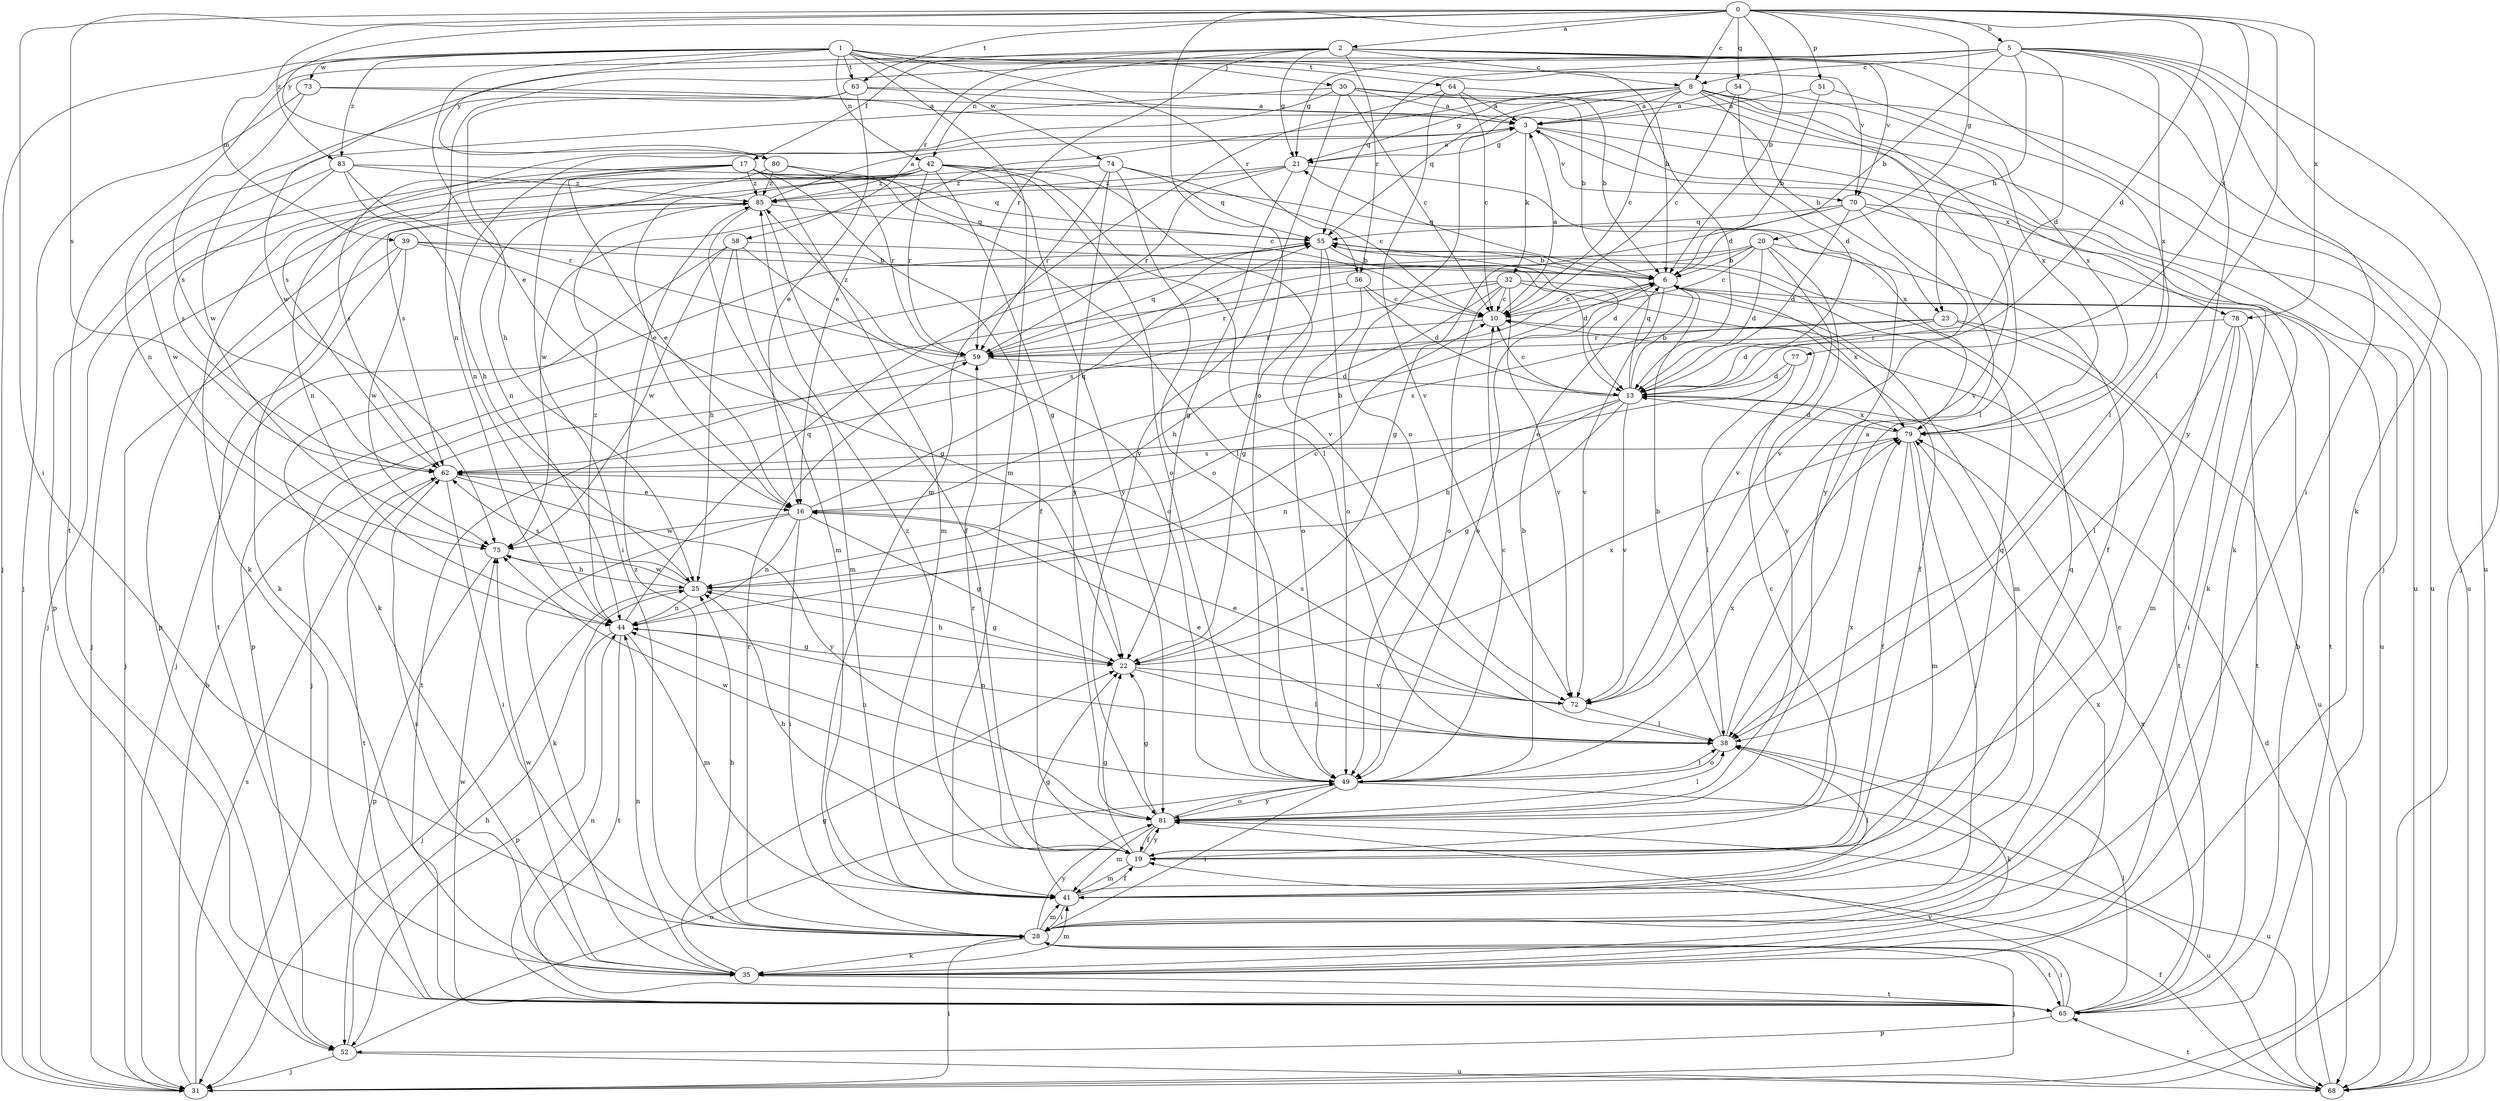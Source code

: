 strict digraph  {
0;
1;
2;
3;
5;
6;
8;
10;
13;
16;
17;
19;
20;
21;
22;
23;
25;
28;
30;
31;
32;
35;
38;
39;
41;
42;
44;
49;
51;
52;
54;
55;
56;
58;
59;
62;
63;
64;
65;
68;
70;
72;
73;
74;
75;
77;
78;
79;
80;
81;
83;
85;
0 -> 2  [label=a];
0 -> 5  [label=b];
0 -> 6  [label=b];
0 -> 8  [label=c];
0 -> 13  [label=d];
0 -> 20  [label=g];
0 -> 28  [label=i];
0 -> 38  [label=l];
0 -> 49  [label=o];
0 -> 51  [label=p];
0 -> 54  [label=q];
0 -> 62  [label=s];
0 -> 63  [label=t];
0 -> 77  [label=x];
0 -> 78  [label=x];
0 -> 80  [label=y];
0 -> 83  [label=z];
1 -> 6  [label=b];
1 -> 16  [label=e];
1 -> 30  [label=j];
1 -> 31  [label=j];
1 -> 39  [label=m];
1 -> 41  [label=m];
1 -> 42  [label=n];
1 -> 56  [label=r];
1 -> 63  [label=t];
1 -> 64  [label=t];
1 -> 70  [label=v];
1 -> 73  [label=w];
1 -> 74  [label=w];
1 -> 80  [label=y];
1 -> 83  [label=z];
2 -> 8  [label=c];
2 -> 17  [label=f];
2 -> 21  [label=g];
2 -> 31  [label=j];
2 -> 42  [label=n];
2 -> 56  [label=r];
2 -> 58  [label=r];
2 -> 59  [label=r];
2 -> 65  [label=t];
2 -> 68  [label=u];
2 -> 70  [label=v];
3 -> 21  [label=g];
3 -> 32  [label=k];
3 -> 35  [label=k];
3 -> 44  [label=n];
3 -> 70  [label=v];
3 -> 78  [label=x];
5 -> 6  [label=b];
5 -> 8  [label=c];
5 -> 13  [label=d];
5 -> 21  [label=g];
5 -> 23  [label=h];
5 -> 28  [label=i];
5 -> 31  [label=j];
5 -> 35  [label=k];
5 -> 44  [label=n];
5 -> 55  [label=q];
5 -> 75  [label=w];
5 -> 79  [label=x];
5 -> 81  [label=y];
6 -> 10  [label=c];
6 -> 21  [label=g];
6 -> 49  [label=o];
6 -> 65  [label=t];
6 -> 72  [label=v];
6 -> 79  [label=x];
8 -> 3  [label=a];
8 -> 10  [label=c];
8 -> 16  [label=e];
8 -> 21  [label=g];
8 -> 23  [label=h];
8 -> 38  [label=l];
8 -> 49  [label=o];
8 -> 55  [label=q];
8 -> 68  [label=u];
8 -> 72  [label=v];
8 -> 79  [label=x];
10 -> 3  [label=a];
10 -> 59  [label=r];
13 -> 6  [label=b];
13 -> 10  [label=c];
13 -> 22  [label=g];
13 -> 25  [label=h];
13 -> 44  [label=n];
13 -> 55  [label=q];
13 -> 72  [label=v];
13 -> 79  [label=x];
16 -> 6  [label=b];
16 -> 22  [label=g];
16 -> 28  [label=i];
16 -> 35  [label=k];
16 -> 44  [label=n];
16 -> 55  [label=q];
16 -> 75  [label=w];
17 -> 16  [label=e];
17 -> 19  [label=f];
17 -> 28  [label=i];
17 -> 38  [label=l];
17 -> 41  [label=m];
17 -> 52  [label=p];
17 -> 62  [label=s];
17 -> 79  [label=x];
17 -> 85  [label=z];
19 -> 10  [label=c];
19 -> 22  [label=g];
19 -> 25  [label=h];
19 -> 41  [label=m];
19 -> 55  [label=q];
19 -> 59  [label=r];
19 -> 81  [label=y];
19 -> 85  [label=z];
20 -> 6  [label=b];
20 -> 10  [label=c];
20 -> 13  [label=d];
20 -> 19  [label=f];
20 -> 52  [label=p];
20 -> 59  [label=r];
20 -> 72  [label=v];
20 -> 81  [label=y];
21 -> 3  [label=a];
21 -> 22  [label=g];
21 -> 59  [label=r];
21 -> 75  [label=w];
21 -> 81  [label=y];
21 -> 85  [label=z];
22 -> 25  [label=h];
22 -> 38  [label=l];
22 -> 72  [label=v];
22 -> 79  [label=x];
23 -> 13  [label=d];
23 -> 59  [label=r];
23 -> 62  [label=s];
23 -> 65  [label=t];
23 -> 68  [label=u];
25 -> 10  [label=c];
25 -> 22  [label=g];
25 -> 31  [label=j];
25 -> 44  [label=n];
25 -> 62  [label=s];
25 -> 75  [label=w];
28 -> 10  [label=c];
28 -> 25  [label=h];
28 -> 31  [label=j];
28 -> 35  [label=k];
28 -> 41  [label=m];
28 -> 59  [label=r];
28 -> 65  [label=t];
28 -> 81  [label=y];
28 -> 85  [label=z];
30 -> 3  [label=a];
30 -> 6  [label=b];
30 -> 10  [label=c];
30 -> 13  [label=d];
30 -> 44  [label=n];
30 -> 62  [label=s];
30 -> 81  [label=y];
31 -> 6  [label=b];
31 -> 28  [label=i];
31 -> 62  [label=s];
32 -> 10  [label=c];
32 -> 19  [label=f];
32 -> 25  [label=h];
32 -> 31  [label=j];
32 -> 41  [label=m];
32 -> 49  [label=o];
32 -> 62  [label=s];
32 -> 72  [label=v];
35 -> 22  [label=g];
35 -> 41  [label=m];
35 -> 44  [label=n];
35 -> 62  [label=s];
35 -> 65  [label=t];
35 -> 75  [label=w];
35 -> 79  [label=x];
38 -> 3  [label=a];
38 -> 6  [label=b];
38 -> 16  [label=e];
38 -> 35  [label=k];
38 -> 44  [label=n];
38 -> 49  [label=o];
39 -> 6  [label=b];
39 -> 13  [label=d];
39 -> 22  [label=g];
39 -> 31  [label=j];
39 -> 65  [label=t];
39 -> 75  [label=w];
41 -> 19  [label=f];
41 -> 22  [label=g];
41 -> 28  [label=i];
41 -> 38  [label=l];
41 -> 55  [label=q];
42 -> 16  [label=e];
42 -> 22  [label=g];
42 -> 31  [label=j];
42 -> 35  [label=k];
42 -> 38  [label=l];
42 -> 44  [label=n];
42 -> 49  [label=o];
42 -> 59  [label=r];
42 -> 72  [label=v];
42 -> 81  [label=y];
42 -> 85  [label=z];
44 -> 22  [label=g];
44 -> 41  [label=m];
44 -> 52  [label=p];
44 -> 55  [label=q];
44 -> 65  [label=t];
44 -> 85  [label=z];
49 -> 6  [label=b];
49 -> 10  [label=c];
49 -> 28  [label=i];
49 -> 38  [label=l];
49 -> 44  [label=n];
49 -> 68  [label=u];
49 -> 79  [label=x];
49 -> 81  [label=y];
51 -> 3  [label=a];
51 -> 6  [label=b];
51 -> 38  [label=l];
52 -> 25  [label=h];
52 -> 31  [label=j];
52 -> 49  [label=o];
52 -> 68  [label=u];
54 -> 3  [label=a];
54 -> 10  [label=c];
54 -> 13  [label=d];
54 -> 79  [label=x];
55 -> 6  [label=b];
55 -> 13  [label=d];
55 -> 22  [label=g];
55 -> 31  [label=j];
55 -> 49  [label=o];
56 -> 10  [label=c];
56 -> 13  [label=d];
56 -> 49  [label=o];
56 -> 59  [label=r];
58 -> 6  [label=b];
58 -> 25  [label=h];
58 -> 35  [label=k];
58 -> 41  [label=m];
58 -> 49  [label=o];
58 -> 75  [label=w];
59 -> 13  [label=d];
59 -> 55  [label=q];
59 -> 65  [label=t];
59 -> 85  [label=z];
62 -> 16  [label=e];
62 -> 28  [label=i];
62 -> 65  [label=t];
62 -> 81  [label=y];
63 -> 3  [label=a];
63 -> 16  [label=e];
63 -> 25  [label=h];
63 -> 68  [label=u];
63 -> 75  [label=w];
64 -> 3  [label=a];
64 -> 6  [label=b];
64 -> 10  [label=c];
64 -> 41  [label=m];
64 -> 72  [label=v];
65 -> 6  [label=b];
65 -> 28  [label=i];
65 -> 38  [label=l];
65 -> 44  [label=n];
65 -> 52  [label=p];
65 -> 75  [label=w];
65 -> 79  [label=x];
65 -> 81  [label=y];
68 -> 13  [label=d];
68 -> 19  [label=f];
68 -> 65  [label=t];
70 -> 13  [label=d];
70 -> 22  [label=g];
70 -> 35  [label=k];
70 -> 55  [label=q];
70 -> 68  [label=u];
70 -> 72  [label=v];
72 -> 16  [label=e];
72 -> 38  [label=l];
72 -> 62  [label=s];
73 -> 3  [label=a];
73 -> 31  [label=j];
73 -> 62  [label=s];
73 -> 68  [label=u];
74 -> 10  [label=c];
74 -> 49  [label=o];
74 -> 55  [label=q];
74 -> 59  [label=r];
74 -> 62  [label=s];
74 -> 81  [label=y];
74 -> 85  [label=z];
75 -> 25  [label=h];
75 -> 52  [label=p];
77 -> 13  [label=d];
77 -> 16  [label=e];
77 -> 38  [label=l];
78 -> 28  [label=i];
78 -> 38  [label=l];
78 -> 41  [label=m];
78 -> 59  [label=r];
78 -> 65  [label=t];
79 -> 13  [label=d];
79 -> 19  [label=f];
79 -> 28  [label=i];
79 -> 41  [label=m];
79 -> 62  [label=s];
80 -> 10  [label=c];
80 -> 44  [label=n];
80 -> 59  [label=r];
80 -> 85  [label=z];
81 -> 19  [label=f];
81 -> 22  [label=g];
81 -> 38  [label=l];
81 -> 41  [label=m];
81 -> 49  [label=o];
81 -> 68  [label=u];
81 -> 75  [label=w];
81 -> 79  [label=x];
83 -> 25  [label=h];
83 -> 55  [label=q];
83 -> 59  [label=r];
83 -> 62  [label=s];
83 -> 75  [label=w];
83 -> 85  [label=z];
85 -> 3  [label=a];
85 -> 19  [label=f];
85 -> 31  [label=j];
85 -> 35  [label=k];
85 -> 41  [label=m];
85 -> 52  [label=p];
85 -> 55  [label=q];
}
